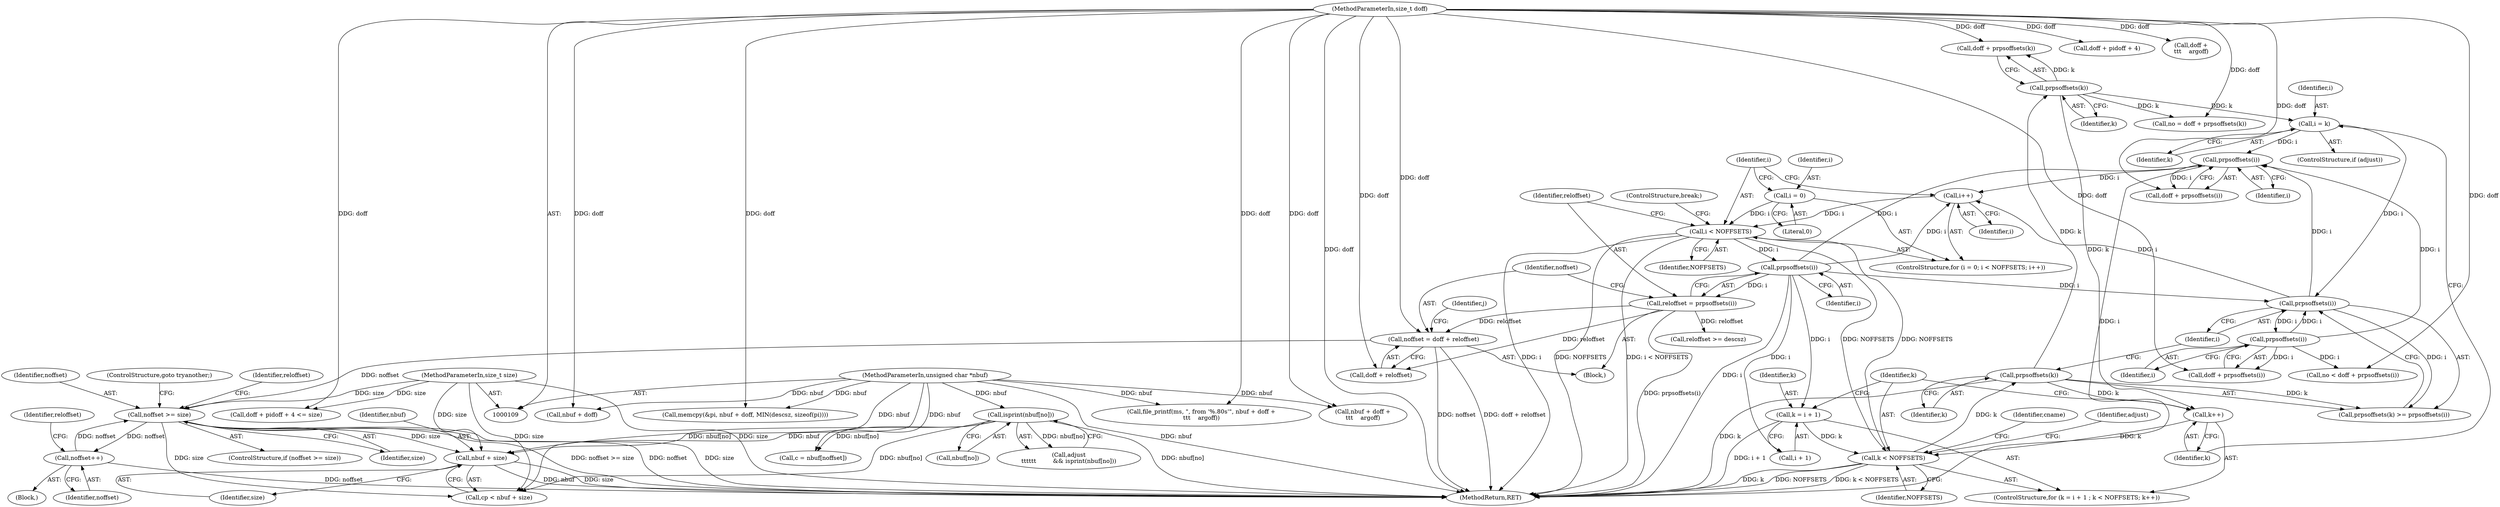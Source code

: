 digraph "0_file_2858eaf99f6cc5aae129bcbf1e24ad160240185f@pointer" {
"1000502" [label="(Call,nbuf + size)"];
"1000475" [label="(Call,isprint(nbuf[no]))"];
"1000111" [label="(MethodParameterIn,unsigned char *nbuf)"];
"1000396" [label="(Call,noffset >= size)"];
"1000390" [label="(Call,noffset++)"];
"1000373" [label="(Call,noffset = doff + reloffset)"];
"1000117" [label="(MethodParameterIn,size_t doff)"];
"1000368" [label="(Call,reloffset = prpsoffsets(i))"];
"1000370" [label="(Call,prpsoffsets(i))"];
"1000359" [label="(Call,i < NOFFSETS)"];
"1000356" [label="(Call,i = 0)"];
"1000362" [label="(Call,i++)"];
"1000493" [label="(Call,prpsoffsets(i))"];
"1000467" [label="(Call,prpsoffsets(i))"];
"1000453" [label="(Call,prpsoffsets(i))"];
"1000481" [label="(Call,i = k)"];
"1000461" [label="(Call,prpsoffsets(k))"];
"1000451" [label="(Call,prpsoffsets(k))"];
"1000438" [label="(Call,k < NOFFSETS)"];
"1000441" [label="(Call,k++)"];
"1000433" [label="(Call,k = i + 1)"];
"1000119" [label="(MethodParameterIn,size_t size)"];
"1000405" [label="(Call,c = nbuf[noffset])"];
"1000368" [label="(Call,reloffset = prpsoffsets(i))"];
"1000494" [label="(Identifier,i)"];
"1000359" [label="(Call,i < NOFFSETS)"];
"1000438" [label="(Call,k < NOFFSETS)"];
"1000483" [label="(Identifier,k)"];
"1000399" [label="(ControlStructure,goto tryanother;)"];
"1000463" [label="(Call,no < doff + prpsoffsets(i))"];
"1000327" [label="(Call,doff + pidoff + 4)"];
"1000453" [label="(Call,prpsoffsets(i))"];
"1000482" [label="(Identifier,i)"];
"1000450" [label="(Call,prpsoffsets(k) >= prpsoffsets(i))"];
"1000434" [label="(Identifier,k)"];
"1000362" [label="(Call,i++)"];
"1000479" [label="(ControlStructure,if (adjust))"];
"1000119" [label="(MethodParameterIn,size_t size)"];
"1000311" [label="(Call,doff +\n\t\t\t    argoff)"];
"1000447" [label="(Identifier,adjust)"];
"1000504" [label="(Identifier,size)"];
"1000500" [label="(Call,cp < nbuf + size)"];
"1000402" [label="(Identifier,reloffset)"];
"1000398" [label="(Identifier,size)"];
"1000254" [label="(Call,nbuf + doff)"];
"1000439" [label="(Identifier,k)"];
"1000485" [label="(Identifier,cname)"];
"1000433" [label="(Call,k = i + 1)"];
"1000389" [label="(Block,)"];
"1000375" [label="(Call,doff + reloffset)"];
"1000467" [label="(Call,prpsoffsets(i))"];
"1000441" [label="(Call,k++)"];
"1000306" [label="(Call,file_printf(ms, \", from '%.80s'\", nbuf + doff +\n\t\t\t    argoff))"];
"1000369" [label="(Identifier,reloffset)"];
"1000502" [label="(Call,nbuf + size)"];
"1000435" [label="(Call,i + 1)"];
"1000476" [label="(Call,nbuf[no])"];
"1000111" [label="(MethodParameterIn,unsigned char *nbuf)"];
"1000459" [label="(Call,doff + prpsoffsets(k))"];
"1000401" [label="(Call,reloffset >= descsz)"];
"1000548" [label="(ControlStructure,break;)"];
"1000551" [label="(MethodReturn,RET)"];
"1000373" [label="(Call,noffset = doff + reloffset)"];
"1000326" [label="(Call,doff + pidoff + 4 <= size)"];
"1000356" [label="(Call,i = 0)"];
"1000481" [label="(Call,i = k)"];
"1000454" [label="(Identifier,i)"];
"1000117" [label="(MethodParameterIn,size_t doff)"];
"1000457" [label="(Call,no = doff + prpsoffsets(k))"];
"1000360" [label="(Identifier,i)"];
"1000391" [label="(Identifier,noffset)"];
"1000395" [label="(ControlStructure,if (noffset >= size))"];
"1000355" [label="(ControlStructure,for (i = 0; i < NOFFSETS; i++))"];
"1000361" [label="(Identifier,NOFFSETS)"];
"1000462" [label="(Identifier,k)"];
"1000473" [label="(Call,adjust\n\t\t\t\t\t\t         && isprint(nbuf[no]))"];
"1000451" [label="(Call,prpsoffsets(k))"];
"1000390" [label="(Call,noffset++)"];
"1000491" [label="(Call,doff + prpsoffsets(i))"];
"1000475" [label="(Call,isprint(nbuf[no]))"];
"1000364" [label="(Block,)"];
"1000493" [label="(Call,prpsoffsets(i))"];
"1000363" [label="(Identifier,i)"];
"1000442" [label="(Identifier,k)"];
"1000452" [label="(Identifier,k)"];
"1000440" [label="(Identifier,NOFFSETS)"];
"1000432" [label="(ControlStructure,for (k = i + 1 ; k < NOFFSETS; k++))"];
"1000357" [label="(Identifier,i)"];
"1000393" [label="(Identifier,reloffset)"];
"1000503" [label="(Identifier,nbuf)"];
"1000251" [label="(Call,memcpy(&pi, nbuf + doff, MIN(descsz, sizeof(pi))))"];
"1000309" [label="(Call,nbuf + doff +\n\t\t\t    argoff)"];
"1000397" [label="(Identifier,noffset)"];
"1000396" [label="(Call,noffset >= size)"];
"1000370" [label="(Call,prpsoffsets(i))"];
"1000468" [label="(Identifier,i)"];
"1000374" [label="(Identifier,noffset)"];
"1000358" [label="(Literal,0)"];
"1000465" [label="(Call,doff + prpsoffsets(i))"];
"1000371" [label="(Identifier,i)"];
"1000381" [label="(Identifier,j)"];
"1000461" [label="(Call,prpsoffsets(k))"];
"1000502" -> "1000500"  [label="AST: "];
"1000502" -> "1000504"  [label="CFG: "];
"1000503" -> "1000502"  [label="AST: "];
"1000504" -> "1000502"  [label="AST: "];
"1000500" -> "1000502"  [label="CFG: "];
"1000502" -> "1000551"  [label="DDG: nbuf"];
"1000502" -> "1000551"  [label="DDG: size"];
"1000475" -> "1000502"  [label="DDG: nbuf[no]"];
"1000111" -> "1000502"  [label="DDG: nbuf"];
"1000396" -> "1000502"  [label="DDG: size"];
"1000119" -> "1000502"  [label="DDG: size"];
"1000475" -> "1000473"  [label="AST: "];
"1000475" -> "1000476"  [label="CFG: "];
"1000476" -> "1000475"  [label="AST: "];
"1000473" -> "1000475"  [label="CFG: "];
"1000475" -> "1000551"  [label="DDG: nbuf[no]"];
"1000475" -> "1000405"  [label="DDG: nbuf[no]"];
"1000475" -> "1000473"  [label="DDG: nbuf[no]"];
"1000111" -> "1000475"  [label="DDG: nbuf"];
"1000475" -> "1000500"  [label="DDG: nbuf[no]"];
"1000111" -> "1000109"  [label="AST: "];
"1000111" -> "1000551"  [label="DDG: nbuf"];
"1000111" -> "1000251"  [label="DDG: nbuf"];
"1000111" -> "1000254"  [label="DDG: nbuf"];
"1000111" -> "1000306"  [label="DDG: nbuf"];
"1000111" -> "1000309"  [label="DDG: nbuf"];
"1000111" -> "1000405"  [label="DDG: nbuf"];
"1000111" -> "1000500"  [label="DDG: nbuf"];
"1000396" -> "1000395"  [label="AST: "];
"1000396" -> "1000398"  [label="CFG: "];
"1000397" -> "1000396"  [label="AST: "];
"1000398" -> "1000396"  [label="AST: "];
"1000399" -> "1000396"  [label="CFG: "];
"1000402" -> "1000396"  [label="CFG: "];
"1000396" -> "1000551"  [label="DDG: noffset >= size"];
"1000396" -> "1000551"  [label="DDG: noffset"];
"1000396" -> "1000551"  [label="DDG: size"];
"1000396" -> "1000390"  [label="DDG: noffset"];
"1000390" -> "1000396"  [label="DDG: noffset"];
"1000373" -> "1000396"  [label="DDG: noffset"];
"1000119" -> "1000396"  [label="DDG: size"];
"1000396" -> "1000500"  [label="DDG: size"];
"1000390" -> "1000389"  [label="AST: "];
"1000390" -> "1000391"  [label="CFG: "];
"1000391" -> "1000390"  [label="AST: "];
"1000393" -> "1000390"  [label="CFG: "];
"1000390" -> "1000551"  [label="DDG: noffset"];
"1000373" -> "1000364"  [label="AST: "];
"1000373" -> "1000375"  [label="CFG: "];
"1000374" -> "1000373"  [label="AST: "];
"1000375" -> "1000373"  [label="AST: "];
"1000381" -> "1000373"  [label="CFG: "];
"1000373" -> "1000551"  [label="DDG: doff + reloffset"];
"1000373" -> "1000551"  [label="DDG: noffset"];
"1000117" -> "1000373"  [label="DDG: doff"];
"1000368" -> "1000373"  [label="DDG: reloffset"];
"1000117" -> "1000109"  [label="AST: "];
"1000117" -> "1000551"  [label="DDG: doff"];
"1000117" -> "1000251"  [label="DDG: doff"];
"1000117" -> "1000254"  [label="DDG: doff"];
"1000117" -> "1000306"  [label="DDG: doff"];
"1000117" -> "1000309"  [label="DDG: doff"];
"1000117" -> "1000311"  [label="DDG: doff"];
"1000117" -> "1000326"  [label="DDG: doff"];
"1000117" -> "1000327"  [label="DDG: doff"];
"1000117" -> "1000375"  [label="DDG: doff"];
"1000117" -> "1000457"  [label="DDG: doff"];
"1000117" -> "1000459"  [label="DDG: doff"];
"1000117" -> "1000463"  [label="DDG: doff"];
"1000117" -> "1000465"  [label="DDG: doff"];
"1000117" -> "1000491"  [label="DDG: doff"];
"1000368" -> "1000364"  [label="AST: "];
"1000368" -> "1000370"  [label="CFG: "];
"1000369" -> "1000368"  [label="AST: "];
"1000370" -> "1000368"  [label="AST: "];
"1000374" -> "1000368"  [label="CFG: "];
"1000368" -> "1000551"  [label="DDG: prpsoffsets(i)"];
"1000370" -> "1000368"  [label="DDG: i"];
"1000368" -> "1000375"  [label="DDG: reloffset"];
"1000368" -> "1000401"  [label="DDG: reloffset"];
"1000370" -> "1000371"  [label="CFG: "];
"1000371" -> "1000370"  [label="AST: "];
"1000370" -> "1000551"  [label="DDG: i"];
"1000370" -> "1000362"  [label="DDG: i"];
"1000359" -> "1000370"  [label="DDG: i"];
"1000370" -> "1000433"  [label="DDG: i"];
"1000370" -> "1000435"  [label="DDG: i"];
"1000370" -> "1000453"  [label="DDG: i"];
"1000370" -> "1000493"  [label="DDG: i"];
"1000359" -> "1000355"  [label="AST: "];
"1000359" -> "1000361"  [label="CFG: "];
"1000360" -> "1000359"  [label="AST: "];
"1000361" -> "1000359"  [label="AST: "];
"1000369" -> "1000359"  [label="CFG: "];
"1000548" -> "1000359"  [label="CFG: "];
"1000359" -> "1000551"  [label="DDG: NOFFSETS"];
"1000359" -> "1000551"  [label="DDG: i"];
"1000359" -> "1000551"  [label="DDG: i < NOFFSETS"];
"1000356" -> "1000359"  [label="DDG: i"];
"1000362" -> "1000359"  [label="DDG: i"];
"1000438" -> "1000359"  [label="DDG: NOFFSETS"];
"1000359" -> "1000438"  [label="DDG: NOFFSETS"];
"1000356" -> "1000355"  [label="AST: "];
"1000356" -> "1000358"  [label="CFG: "];
"1000357" -> "1000356"  [label="AST: "];
"1000358" -> "1000356"  [label="AST: "];
"1000360" -> "1000356"  [label="CFG: "];
"1000362" -> "1000355"  [label="AST: "];
"1000362" -> "1000363"  [label="CFG: "];
"1000363" -> "1000362"  [label="AST: "];
"1000360" -> "1000362"  [label="CFG: "];
"1000493" -> "1000362"  [label="DDG: i"];
"1000453" -> "1000362"  [label="DDG: i"];
"1000493" -> "1000491"  [label="AST: "];
"1000493" -> "1000494"  [label="CFG: "];
"1000494" -> "1000493"  [label="AST: "];
"1000491" -> "1000493"  [label="CFG: "];
"1000493" -> "1000551"  [label="DDG: i"];
"1000493" -> "1000491"  [label="DDG: i"];
"1000467" -> "1000493"  [label="DDG: i"];
"1000453" -> "1000493"  [label="DDG: i"];
"1000481" -> "1000493"  [label="DDG: i"];
"1000467" -> "1000465"  [label="AST: "];
"1000467" -> "1000468"  [label="CFG: "];
"1000468" -> "1000467"  [label="AST: "];
"1000465" -> "1000467"  [label="CFG: "];
"1000467" -> "1000453"  [label="DDG: i"];
"1000467" -> "1000463"  [label="DDG: i"];
"1000467" -> "1000465"  [label="DDG: i"];
"1000453" -> "1000467"  [label="DDG: i"];
"1000453" -> "1000450"  [label="AST: "];
"1000453" -> "1000454"  [label="CFG: "];
"1000454" -> "1000453"  [label="AST: "];
"1000450" -> "1000453"  [label="CFG: "];
"1000453" -> "1000450"  [label="DDG: i"];
"1000481" -> "1000453"  [label="DDG: i"];
"1000481" -> "1000479"  [label="AST: "];
"1000481" -> "1000483"  [label="CFG: "];
"1000482" -> "1000481"  [label="AST: "];
"1000483" -> "1000481"  [label="AST: "];
"1000442" -> "1000481"  [label="CFG: "];
"1000461" -> "1000481"  [label="DDG: k"];
"1000461" -> "1000459"  [label="AST: "];
"1000461" -> "1000462"  [label="CFG: "];
"1000462" -> "1000461"  [label="AST: "];
"1000459" -> "1000461"  [label="CFG: "];
"1000461" -> "1000441"  [label="DDG: k"];
"1000461" -> "1000457"  [label="DDG: k"];
"1000461" -> "1000459"  [label="DDG: k"];
"1000451" -> "1000461"  [label="DDG: k"];
"1000451" -> "1000450"  [label="AST: "];
"1000451" -> "1000452"  [label="CFG: "];
"1000452" -> "1000451"  [label="AST: "];
"1000454" -> "1000451"  [label="CFG: "];
"1000451" -> "1000551"  [label="DDG: k"];
"1000451" -> "1000441"  [label="DDG: k"];
"1000451" -> "1000450"  [label="DDG: k"];
"1000438" -> "1000451"  [label="DDG: k"];
"1000438" -> "1000432"  [label="AST: "];
"1000438" -> "1000440"  [label="CFG: "];
"1000439" -> "1000438"  [label="AST: "];
"1000440" -> "1000438"  [label="AST: "];
"1000447" -> "1000438"  [label="CFG: "];
"1000485" -> "1000438"  [label="CFG: "];
"1000438" -> "1000551"  [label="DDG: NOFFSETS"];
"1000438" -> "1000551"  [label="DDG: k < NOFFSETS"];
"1000438" -> "1000551"  [label="DDG: k"];
"1000441" -> "1000438"  [label="DDG: k"];
"1000433" -> "1000438"  [label="DDG: k"];
"1000441" -> "1000432"  [label="AST: "];
"1000441" -> "1000442"  [label="CFG: "];
"1000442" -> "1000441"  [label="AST: "];
"1000439" -> "1000441"  [label="CFG: "];
"1000433" -> "1000432"  [label="AST: "];
"1000433" -> "1000435"  [label="CFG: "];
"1000434" -> "1000433"  [label="AST: "];
"1000435" -> "1000433"  [label="AST: "];
"1000439" -> "1000433"  [label="CFG: "];
"1000433" -> "1000551"  [label="DDG: i + 1"];
"1000119" -> "1000109"  [label="AST: "];
"1000119" -> "1000551"  [label="DDG: size"];
"1000119" -> "1000326"  [label="DDG: size"];
"1000119" -> "1000500"  [label="DDG: size"];
}
